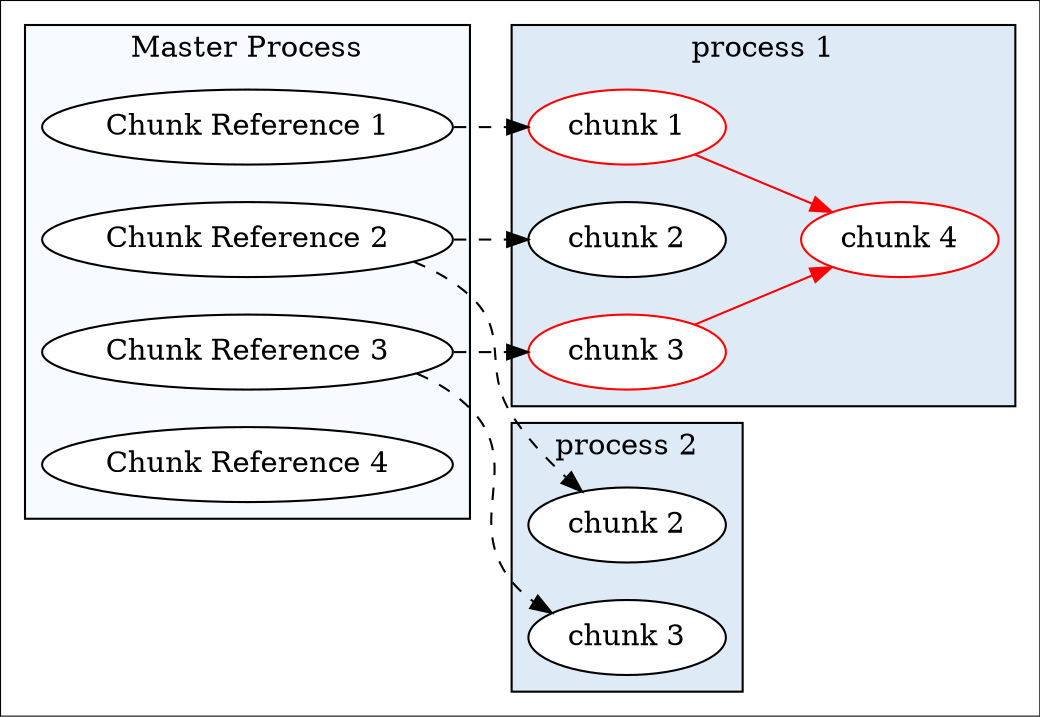 digraph distobjref {
	colorscheme="Blues9"
	rankdir="LR";
	node [style="filled", fillcolor=white];
	style="filled";

	subgraph cluster_distobjref {
		label="Master Process";
		fillcolor=1;
		cr1[label="Chunk Reference 1"];
		cr2[label="Chunk Reference 2"];
		cr3[label="Chunk Reference 3"];
		cr4[label="Chunk Reference 4"];
	}

	subgraph cluster_process1 {
		label="process 1";
		fillcolor=2;
		c1[label="chunk 1",color="red"];
		c21[label="chunk 2"];
		c31[label="chunk 3",color="red"];
		c4[label="chunk 4",color="red"];

	}
	subgraph cluster_process2 {
		label="process 2";
		fillcolor=2;
		c22[label="chunk 2"];
		c32[label="chunk 3"]
	}

	{c1 c31} ->c4[color="red"];
	edge [style="dashed"]
	cr1 -> c1;
	cr2 -> {c21 c22};
	cr3 -> {c31 c32};
}